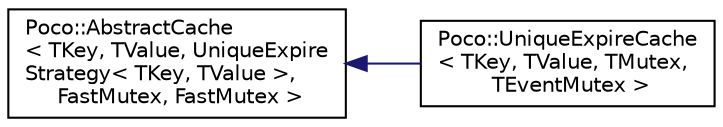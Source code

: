 digraph "Graphical Class Hierarchy"
{
 // LATEX_PDF_SIZE
  edge [fontname="Helvetica",fontsize="10",labelfontname="Helvetica",labelfontsize="10"];
  node [fontname="Helvetica",fontsize="10",shape=record];
  rankdir="LR";
  Node0 [label="Poco::AbstractCache\l\< TKey, TValue, UniqueExpire\lStrategy\< TKey, TValue \>,\l FastMutex, FastMutex \>",height=0.2,width=0.4,color="black", fillcolor="white", style="filled",URL="$classPoco_1_1AbstractCache.html",tooltip=" "];
  Node0 -> Node1 [dir="back",color="midnightblue",fontsize="10",style="solid",fontname="Helvetica"];
  Node1 [label="Poco::UniqueExpireCache\l\< TKey, TValue, TMutex,\l TEventMutex \>",height=0.2,width=0.4,color="black", fillcolor="white", style="filled",URL="$classPoco_1_1UniqueExpireCache.html",tooltip=" "];
}
